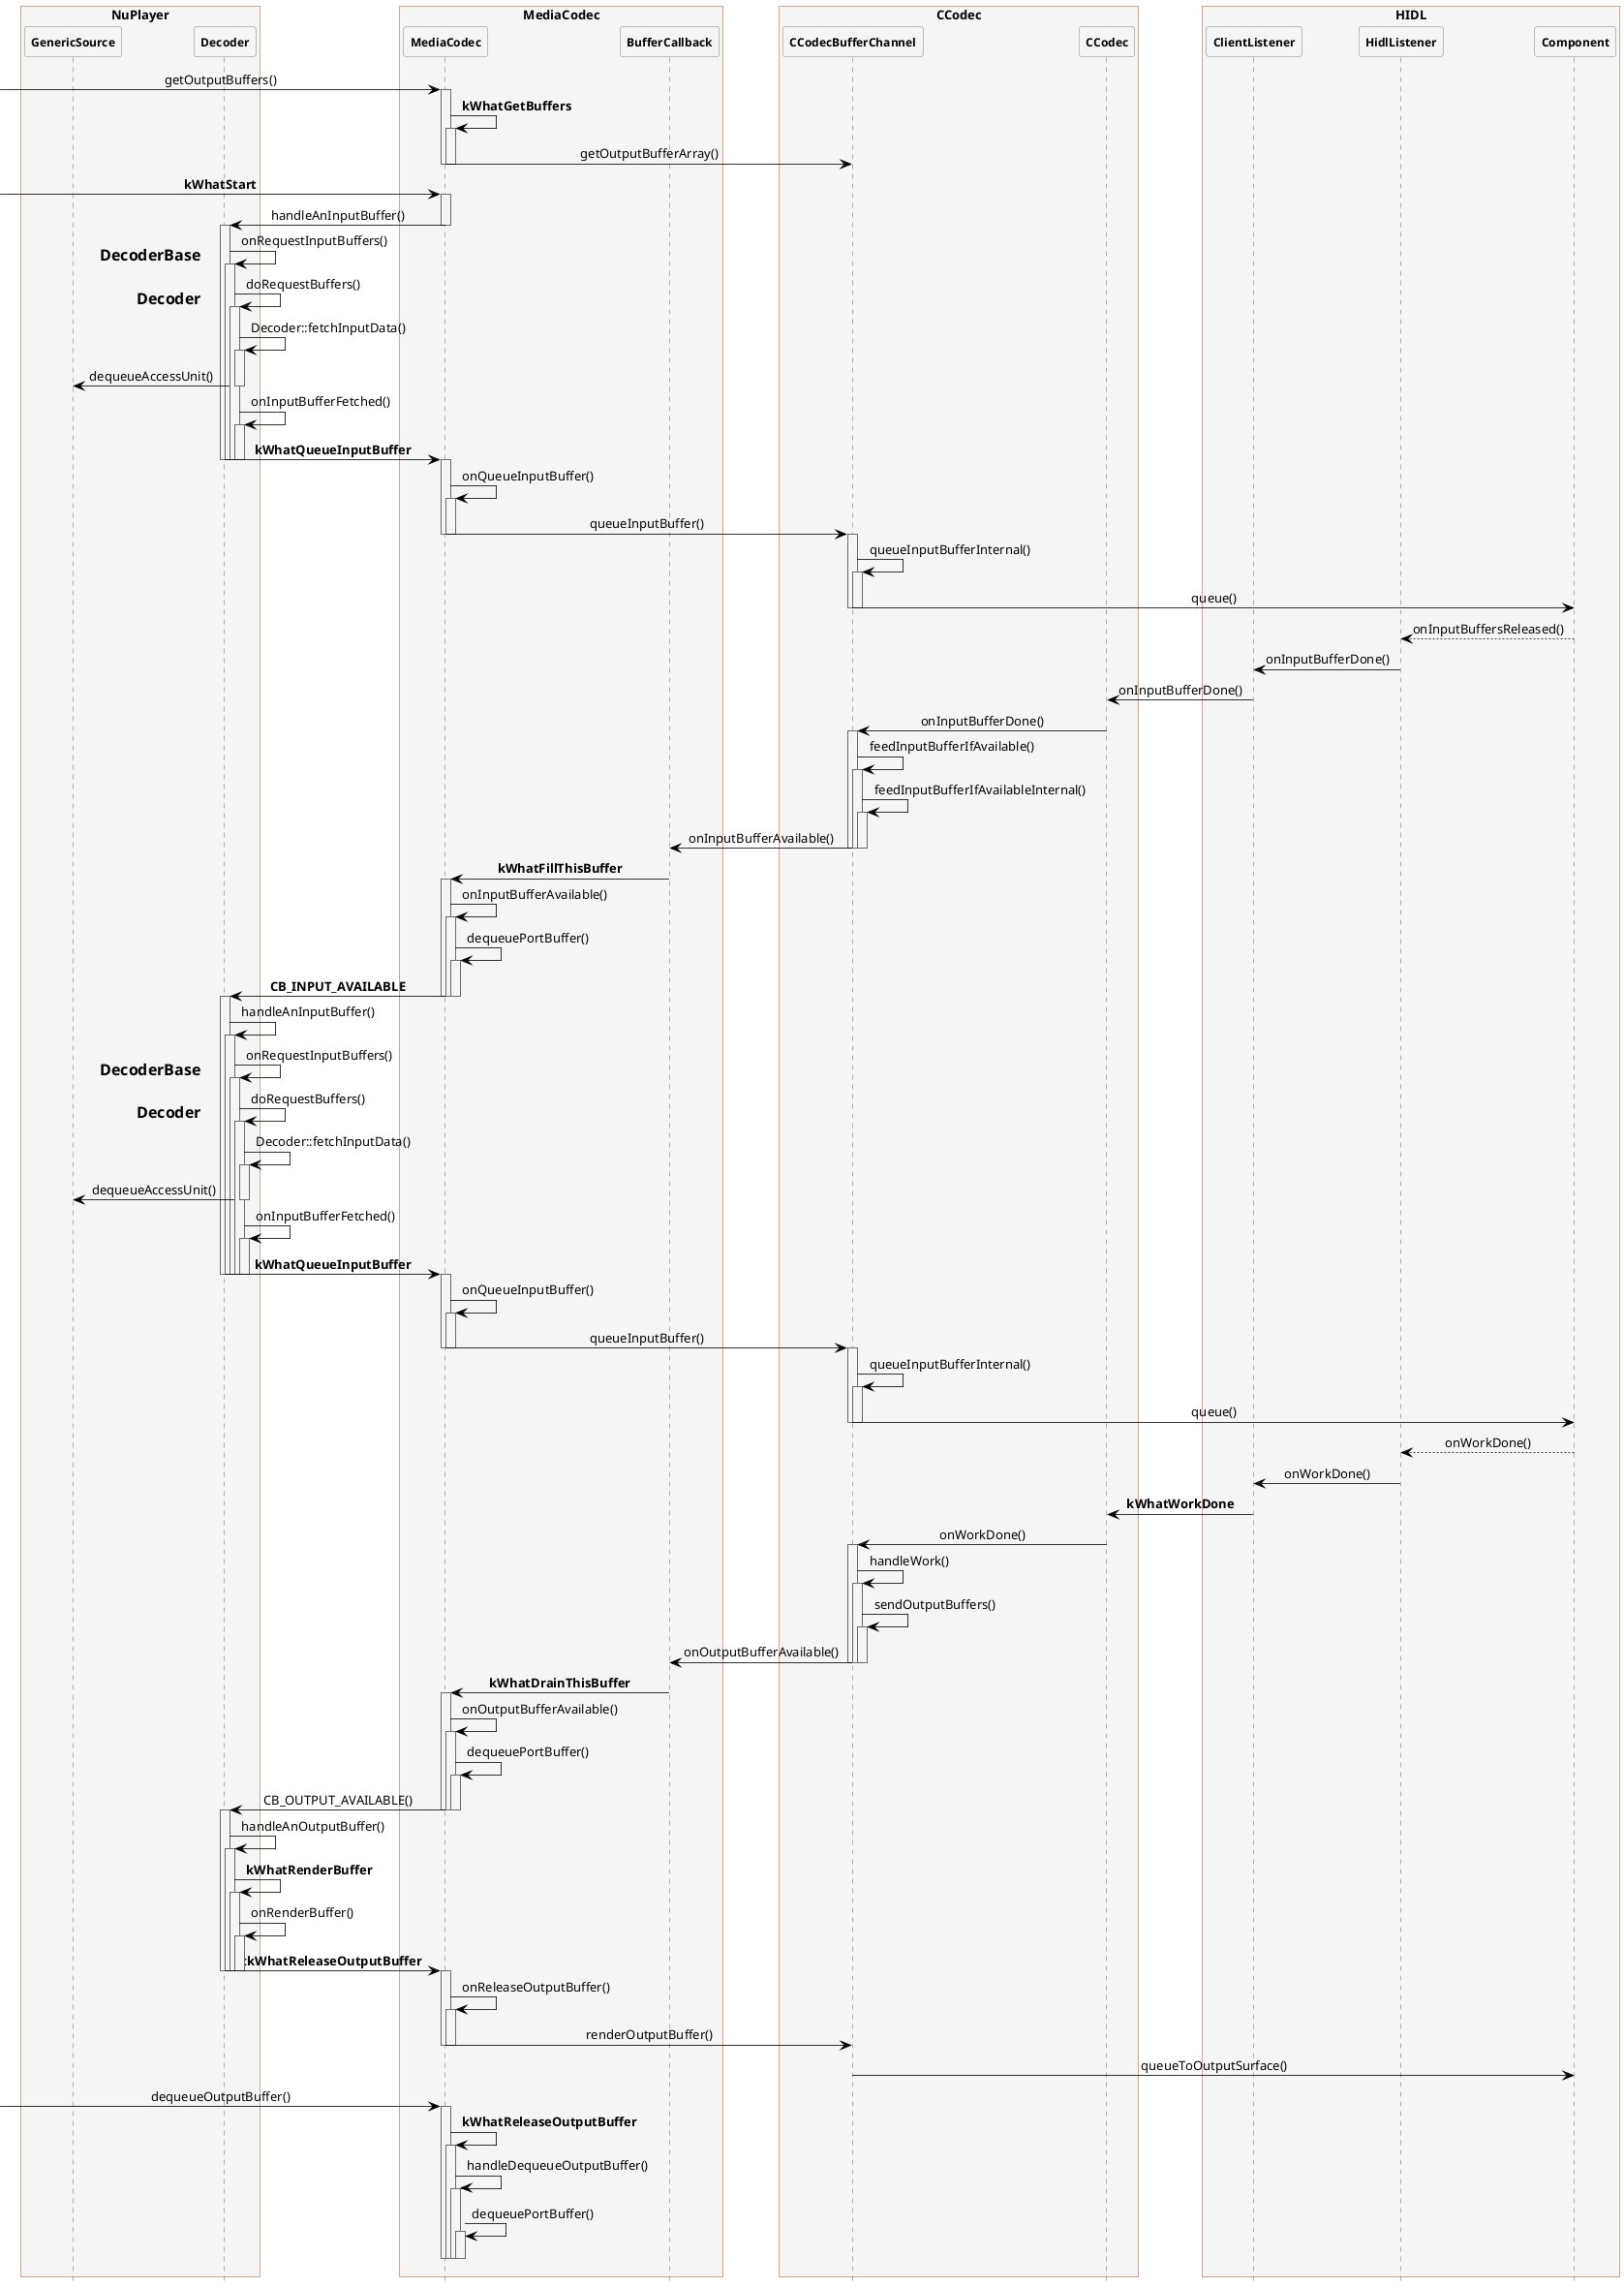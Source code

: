@startuml MediaCodec

hide footbox
skinparam {
    ' defaultFontName Abyssinica SIL
    Shadowing false
    backgroundColor white
    NoteFontColor #Black
    NoteFontSize 16
    NoteTextAlignment left
    NoteBackgroundColor WhiteSmoke
    NoteColor transparent
    NoteBorderThickness 0
    NoteBorderColor transparent
    NoteBorderThickness 0
    NoteShadowing false
    ParticipantPadding 0
    BoxPadding 20
    dpi 96
    ClassBackgroundColor transparent
    ClassHeaderBackgroundColor lightgreen
    ClassStereotypeFontColor transparent
    SequenceBoxBordercolor sienna
    SequenceBoxFontSize 24
    SequenceBoxFontColor Black
    SequenceBoxBackgroundColor WhiteSmoke
    SequenceLifeLineBackgroundColor WhiteSmoke
    SequenceMessageAlignment center
    SequenceGroupHeaderFontColor White
    SequenceGroupHeaderFontSize 20
    SequenceGroupBackgroundColor DarkOliveGreen
    SequenceGroupBodyBackgroundColor transparent
    SequenceGroupBorderThickness 4
    SequenceGroupBorderColor DarkOliveGreen
    ' transparent
    sequence {
        ParticipantBackgroundColor WhiteSmoke
        ParticipantBorderColor Gray
        ParticipantFontStyle Bold
        ParticipantFontSize 12
        ParticipantPadding 0

        LifeLineBorderColor DimGray
        ArrowColor Black
        ArrowThickness 0.8
        ColorArrowSeparationSpace 30
    }
}

box NuPlayer
participant GenericSource
participant Decoder
end box

box MediaCodec
participant MediaCodec
participant BufferCallback
end box

box CCodec
participant CCodecBufferChannel
participant CCodec
' participant FlexOutputBuffers
' participant OutputBuffersArray
' participant BuffersArrayImpl
' participant DummyContainerBuffer
end box

box HIDL
participant ClientListener
participant HidlListener
participant Component
end box

->MediaCodec:getOutputBuffers()
activate MediaCodec
MediaCodec->MediaCodec:**kWhatGetBuffers**
activate MediaCodec
MediaCodec->CCodecBufferChannel:getOutputBufferArray()
deactivate MediaCodec
deactivate MediaCodec
' CCodecBufferChannel->FlexOutputBuffers:toArrayMode()
' FlexOutputBuffers->OutputBuffersArray:initialize()
' OutputBuffersArray->BuffersArrayImpl:initialize()
' BuffersArrayImpl-->DummyContainerBuffer:NEW

->MediaCodec:**kWhatStart**
activate MediaCodec
MediaCodec->Decoder:handleAnInputBuffer()
deactivate MediaCodec
activate Decoder
Decoder->Decoder:onRequestInputBuffers()
note left:**DecoderBase**
activate Decoder
Decoder->Decoder:doRequestBuffers()
note left:**Decoder**
activate Decoder
Decoder->Decoder:Decoder::fetchInputData()
activate Decoder
Decoder->GenericSource:dequeueAccessUnit()
deactivate Decoder
Decoder->Decoder:onInputBufferFetched()
activate Decoder
Decoder->MediaCodec:**kWhatQueueInputBuffer**
deactivate Decoder
deactivate Decoder
deactivate Decoder
deactivate Decoder
deactivate Decoder
activate MediaCodec
MediaCodec->MediaCodec:onQueueInputBuffer()
activate MediaCodec
MediaCodec->CCodecBufferChannel:queueInputBuffer()
deactivate MediaCodec
deactivate MediaCodec
activate CCodecBufferChannel
CCodecBufferChannel->CCodecBufferChannel:queueInputBufferInternal()
activate CCodecBufferChannel
CCodecBufferChannel->Component:queue()
deactivate CCodecBufferChannel
deactivate CCodecBufferChannel





HidlListener<--Component:onInputBuffersReleased()
HidlListener->ClientListener:onInputBufferDone()
ClientListener->CCodec:onInputBufferDone()
CCodec->CCodecBufferChannel:onInputBufferDone()
activate CCodecBufferChannel
CCodecBufferChannel->CCodecBufferChannel:feedInputBufferIfAvailable()
activate CCodecBufferChannel
CCodecBufferChannel->CCodecBufferChannel:feedInputBufferIfAvailableInternal()
activate CCodecBufferChannel
CCodecBufferChannel->BufferCallback:onInputBufferAvailable()
deactivate CCodecBufferChannel
deactivate CCodecBufferChannel
deactivate CCodecBufferChannel

BufferCallback->MediaCodec:**kWhatFillThisBuffer**
activate MediaCodec
MediaCodec->MediaCodec:onInputBufferAvailable()
activate MediaCodec
MediaCodec->MediaCodec:dequeuePortBuffer()
activate MediaCodec
MediaCodec->Decoder:**CB_INPUT_AVAILABLE**
deactivate MediaCodec
deactivate MediaCodec
deactivate MediaCodec
activate Decoder
Decoder->Decoder:handleAnInputBuffer()
activate Decoder
Decoder->Decoder:onRequestInputBuffers()
note left:**DecoderBase**
activate Decoder
Decoder->Decoder:doRequestBuffers()
note left:**Decoder**
activate Decoder
Decoder->Decoder:Decoder::fetchInputData()
activate Decoder
Decoder->GenericSource:dequeueAccessUnit()
deactivate Decoder
Decoder->Decoder:onInputBufferFetched()
activate Decoder
Decoder->MediaCodec:**kWhatQueueInputBuffer**
deactivate Decoder
deactivate Decoder
deactivate Decoder
deactivate Decoder
deactivate Decoder
activate MediaCodec
MediaCodec->MediaCodec:onQueueInputBuffer()
activate MediaCodec
MediaCodec->CCodecBufferChannel:queueInputBuffer()
deactivate MediaCodec
deactivate MediaCodec
activate CCodecBufferChannel
CCodecBufferChannel->CCodecBufferChannel:queueInputBufferInternal()
activate CCodecBufferChannel
CCodecBufferChannel->Component:queue()
deactivate CCodecBufferChannel
deactivate CCodecBufferChannel

HidlListener<--Component:onWorkDone()
HidlListener->ClientListener:onWorkDone()
ClientListener->CCodec:**kWhatWorkDone**
CCodec->CCodecBufferChannel:onWorkDone()
activate CCodecBufferChannel
CCodecBufferChannel->CCodecBufferChannel:handleWork()
activate CCodecBufferChannel
CCodecBufferChannel->CCodecBufferChannel:sendOutputBuffers()
activate CCodecBufferChannel
CCodecBufferChannel->BufferCallback:onOutputBufferAvailable()
deactivate CCodecBufferChannel
deactivate CCodecBufferChannel
deactivate CCodecBufferChannel
BufferCallback->MediaCodec:**kWhatDrainThisBuffer**
activate MediaCodec
MediaCodec->MediaCodec:onOutputBufferAvailable()
activate MediaCodec
MediaCodec->MediaCodec:dequeuePortBuffer()
activate MediaCodec
MediaCodec->Decoder:CB_OUTPUT_AVAILABLE()
deactivate MediaCodec
deactivate MediaCodec
deactivate MediaCodec
activate Decoder
Decoder->Decoder:handleAnOutputBuffer()
activate Decoder
Decoder->Decoder:**kWhatRenderBuffer**
activate Decoder
Decoder->Decoder:onRenderBuffer()
activate Decoder
Decoder->MediaCodec::**kWhatReleaseOutputBuffer**
deactivate Decoder
deactivate Decoder
deactivate Decoder
deactivate Decoder
activate MediaCodec
MediaCodec->MediaCodec:onReleaseOutputBuffer()
activate MediaCodec
MediaCodec->CCodecBufferChannel:renderOutputBuffer()
deactivate MediaCodec
deactivate MediaCodec
CCodecBufferChannel->Component:queueToOutputSurface()

->MediaCodec:dequeueOutputBuffer()
activate MediaCodec
MediaCodec->MediaCodec:**kWhatReleaseOutputBuffer**
activate MediaCodec
MediaCodec->MediaCodec:handleDequeueOutputBuffer()
activate MediaCodec
MediaCodec->MediaCodec:dequeuePortBuffer()
activate MediaCodec
deactivate MediaCodec
deactivate MediaCodec
deactivate MediaCodec
deactivate MediaCodec

' ->MediaCodec:getOutputBuffer()
' activate MediaCodec
' MediaCodec->MediaCodec:getBufferAndFormat()
' activate MediaCodec
' deactivate MediaCodec
' deactivate MediaCodec

@enduml